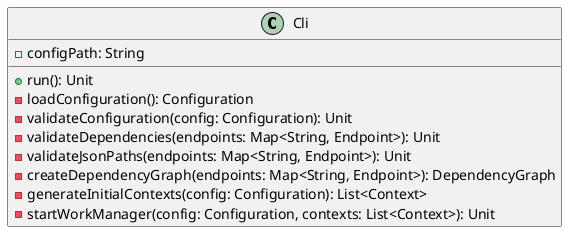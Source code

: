 @startuml Cli
class Cli {
  - configPath: String
  __
  + run(): Unit
  - loadConfiguration(): Configuration
  - validateConfiguration(config: Configuration): Unit
  - validateDependencies(endpoints: Map<String, Endpoint>): Unit
  - validateJsonPaths(endpoints: Map<String, Endpoint>): Unit
  - createDependencyGraph(endpoints: Map<String, Endpoint>): DependencyGraph
  - generateInitialContexts(config: Configuration): List<Context>
  - startWorkManager(config: Configuration, contexts: List<Context>): Unit
}

@enduml